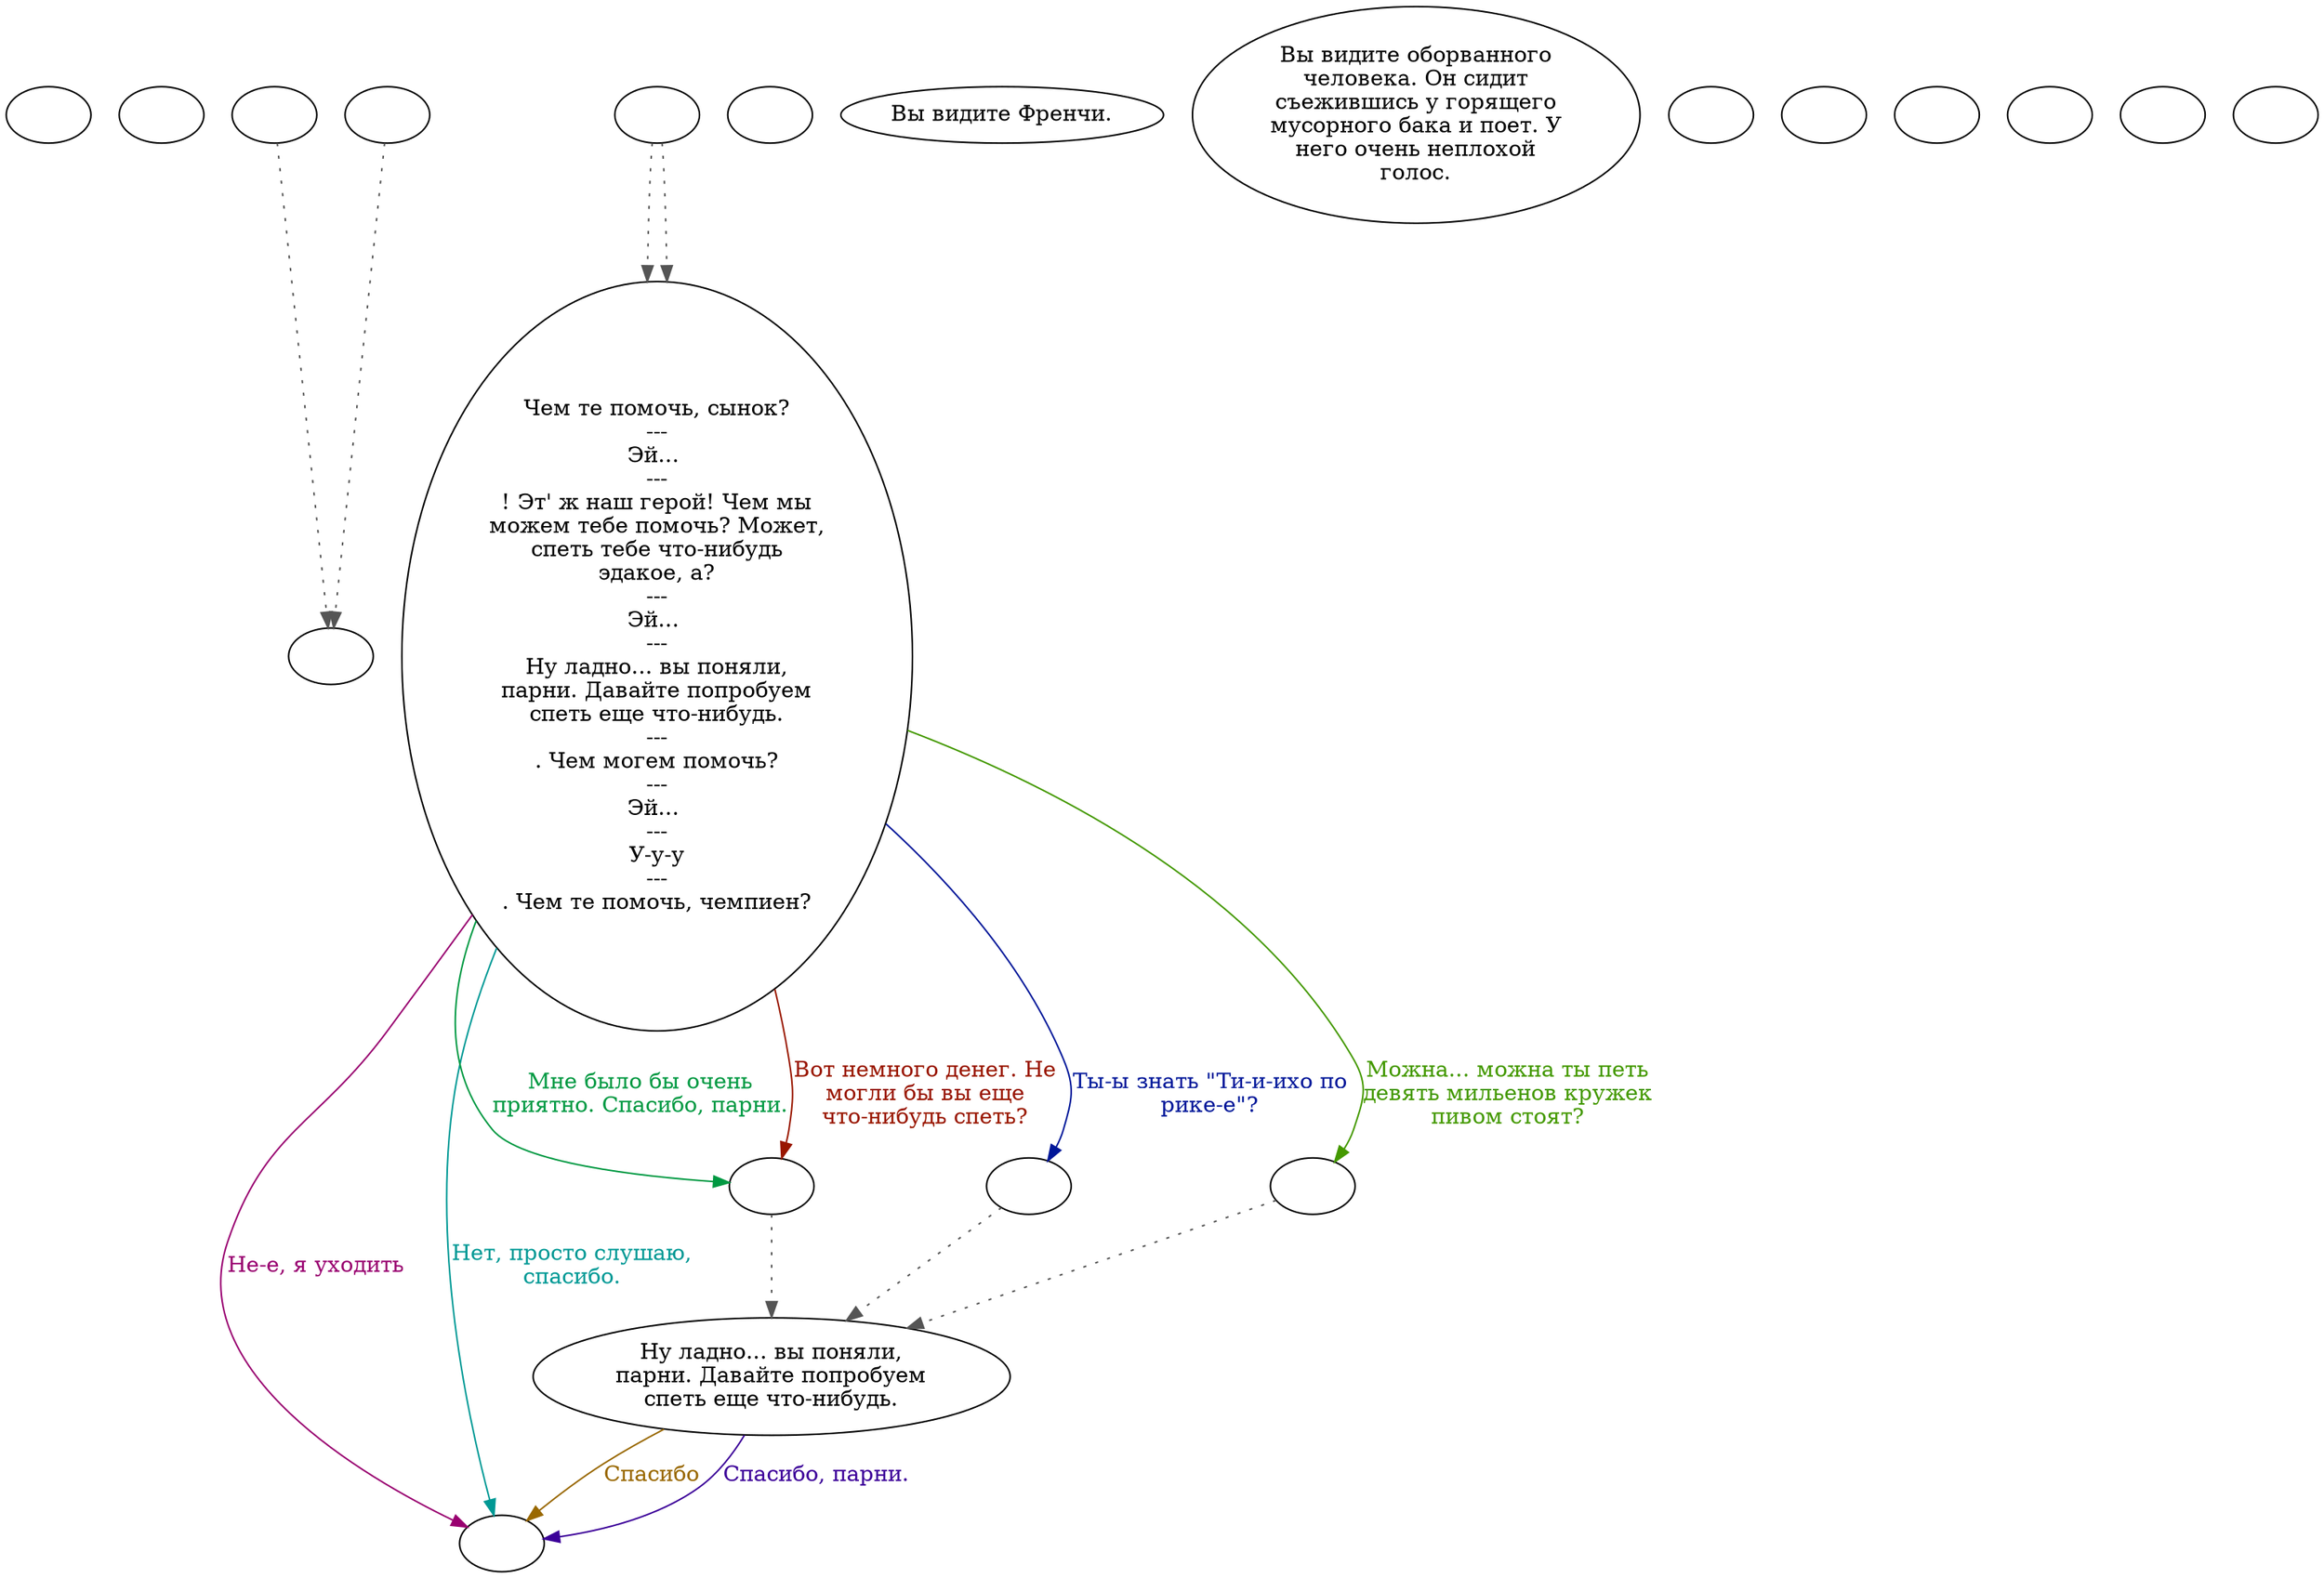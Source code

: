 digraph ncBand {
  "start" [style=filled       fillcolor="#FFFFFF"       color="#000000"]
  "start" [label=""]
  "critter_p_proc" [style=filled       fillcolor="#FFFFFF"       color="#000000"]
  "critter_p_proc" [label=""]
  "pickup_p_proc" [style=filled       fillcolor="#FFFFFF"       color="#000000"]
  "pickup_p_proc" -> "Node998" [style=dotted color="#555555"]
  "pickup_p_proc" [label=""]
  "talk_p_proc" [style=filled       fillcolor="#FFFFFF"       color="#000000"]
  "talk_p_proc" -> "Node001" [style=dotted color="#555555"]
  "talk_p_proc" -> "Node001" [style=dotted color="#555555"]
  "talk_p_proc" [label=""]
  "destroy_p_proc" [style=filled       fillcolor="#FFFFFF"       color="#000000"]
  "destroy_p_proc" [label=""]
  "look_at_p_proc" [style=filled       fillcolor="#FFFFFF"       color="#000000"]
  "look_at_p_proc" [label="Вы видите Френчи."]
  "description_p_proc" [style=filled       fillcolor="#FFFFFF"       color="#000000"]
  "description_p_proc" [label="Вы видите оборванного\nчеловека. Он сидит\nсъежившись у горящего\nмусорного бака и поет. У\nнего очень неплохой\nголос."]
  "use_skill_on_p_proc" [style=filled       fillcolor="#FFFFFF"       color="#000000"]
  "use_skill_on_p_proc" [label=""]
  "damage_p_proc" [style=filled       fillcolor="#FFFFFF"       color="#000000"]
  "damage_p_proc" -> "Node998" [style=dotted color="#555555"]
  "damage_p_proc" [label=""]
  "map_enter_p_proc" [style=filled       fillcolor="#FFFFFF"       color="#000000"]
  "map_enter_p_proc" [label=""]
  "map_exit_p_proc" [style=filled       fillcolor="#FFFFFF"       color="#000000"]
  "map_exit_p_proc" [label=""]
  "timed_event_p_proc" [style=filled       fillcolor="#FFFFFF"       color="#000000"]
  "timed_event_p_proc" [label=""]
  "combat_p_proc" [style=filled       fillcolor="#FFFFFF"       color="#000000"]
  "combat_p_proc" [label=""]
  "map_update_p_proc" [style=filled       fillcolor="#FFFFFF"       color="#000000"]
  "map_update_p_proc" [label=""]
  "Node998" [style=filled       fillcolor="#FFFFFF"       color="#000000"]
  "Node998" [label=""]
  "Node999" [style=filled       fillcolor="#FFFFFF"       color="#000000"]
  "Node999" [label=""]
  "Node001" [style=filled       fillcolor="#FFFFFF"       color="#000000"]
  "Node001" [label="Чем те помочь, сынок?\n---\nЭй... \n---\n! Эт' ж наш герой! Чем мы\nможем тебе помочь? Может,\nспеть тебе что-нибудь\nэдакое, а?\n---\nЭй... \n---\nНу ладно... вы поняли,\nпарни. Давайте попробуем\nспеть еще что-нибудь.\n---\n. Чем могем помочь?\n---\nЭй... \n---\nУ-у-у\n---\n. Чем те помочь, чемпиен?"]
  "Node001" -> "Node988" [label="Мне было бы очень\nприятно. Спасибо, парни." color="#009942" fontcolor="#009942"]
  "Node001" -> "Node988" [label="Вот немного денег. Не\nмогли бы вы еще\nчто-нибудь спеть?" color="#991600" fontcolor="#991600"]
  "Node001" -> "Node990" [label="Ты-ы знать \"Ти-и-ихо по\nрике-е\"?" color="#001799" fontcolor="#001799"]
  "Node001" -> "Node989" [label="Можна... можна ты петь\nдевять мильенов кружек\nпивом стоят?" color="#449900" fontcolor="#449900"]
  "Node001" -> "Node999" [label="Не-е, я уходить" color="#990070" fontcolor="#990070"]
  "Node001" -> "Node999" [label="Нет, просто слушаю,\nспасибо." color="#009995" fontcolor="#009995"]
  "Node002" [style=filled       fillcolor="#FFFFFF"       color="#000000"]
  "Node002" [label="Ну ладно... вы поняли,\nпарни. Давайте попробуем\nспеть еще что-нибудь."]
  "Node002" -> "Node999" [label="Спасибо" color="#996800" fontcolor="#996800"]
  "Node002" -> "Node999" [label="Спасибо, парни." color="#3C0099" fontcolor="#3C0099"]
  "Node990" [style=filled       fillcolor="#FFFFFF"       color="#000000"]
  "Node990" -> "Node002" [style=dotted color="#555555"]
  "Node990" [label=""]
  "Node989" [style=filled       fillcolor="#FFFFFF"       color="#000000"]
  "Node989" -> "Node002" [style=dotted color="#555555"]
  "Node989" [label=""]
  "Node988" [style=filled       fillcolor="#FFFFFF"       color="#000000"]
  "Node988" -> "Node002" [style=dotted color="#555555"]
  "Node988" [label=""]
}